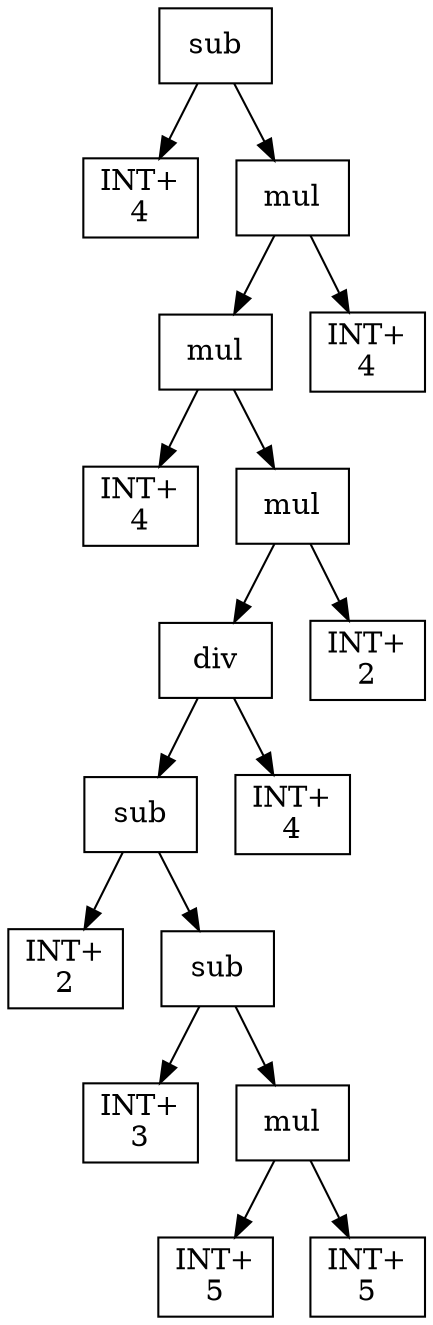 digraph expr {
  node [shape=box];
  n1 [label="sub"];
  n2 [label="INT+\n4"];
  n3 [label="mul"];
  n4 [label="mul"];
  n5 [label="INT+\n4"];
  n6 [label="mul"];
  n7 [label="div"];
  n8 [label="sub"];
  n9 [label="INT+\n2"];
  n10 [label="sub"];
  n11 [label="INT+\n3"];
  n12 [label="mul"];
  n13 [label="INT+\n5"];
  n14 [label="INT+\n5"];
  n12 -> n13;
  n12 -> n14;
  n10 -> n11;
  n10 -> n12;
  n8 -> n9;
  n8 -> n10;
  n15 [label="INT+\n4"];
  n7 -> n8;
  n7 -> n15;
  n16 [label="INT+\n2"];
  n6 -> n7;
  n6 -> n16;
  n4 -> n5;
  n4 -> n6;
  n17 [label="INT+\n4"];
  n3 -> n4;
  n3 -> n17;
  n1 -> n2;
  n1 -> n3;
}